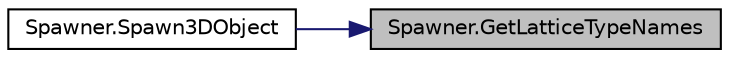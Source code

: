 digraph "Spawner.GetLatticeTypeNames"
{
 // LATEX_PDF_SIZE
  edge [fontname="Helvetica",fontsize="10",labelfontname="Helvetica",labelfontsize="10"];
  node [fontname="Helvetica",fontsize="10",shape=record];
  rankdir="RL";
  Node1 [label="Spawner.GetLatticeTypeNames",height=0.2,width=0.4,color="black", fillcolor="grey75", style="filled", fontcolor="black",tooltip=" "];
  Node1 -> Node2 [dir="back",color="midnightblue",fontsize="10",style="solid",fontname="Helvetica"];
  Node2 [label="Spawner.Spawn3DObject",height=0.2,width=0.4,color="black", fillcolor="white", style="filled",URL="$class_spawner.html#a2a3f46698546a64f0a2970eaacbfa228",tooltip=" "];
}
